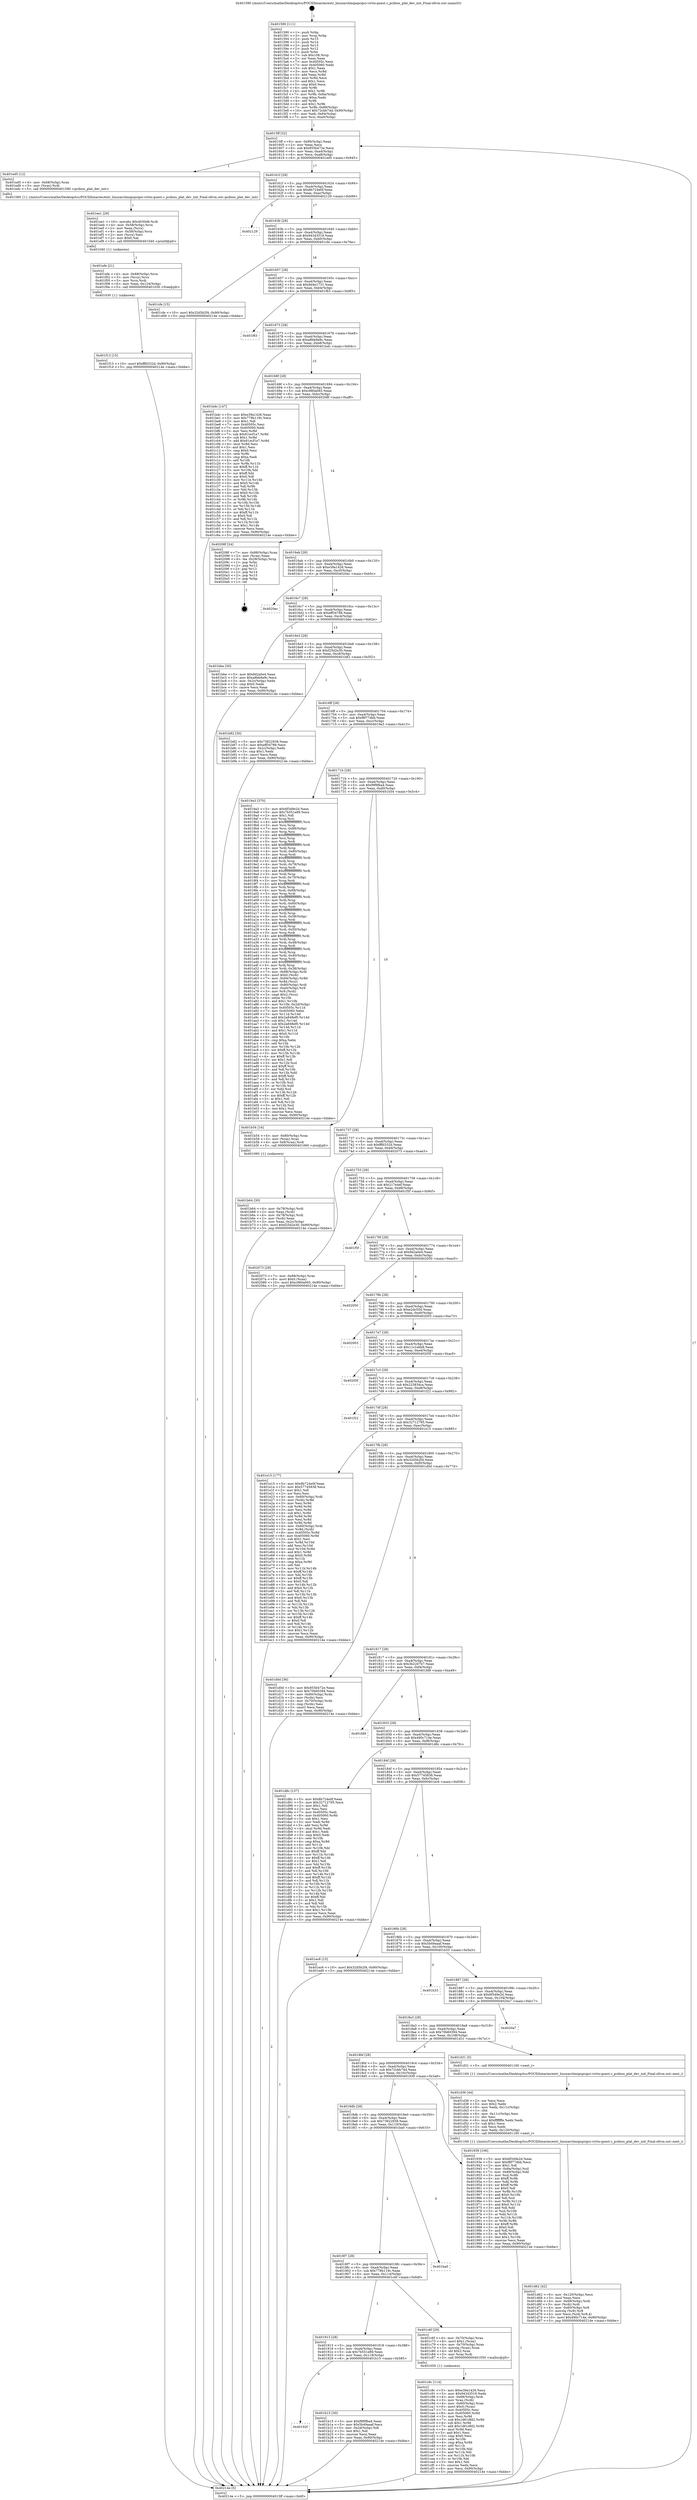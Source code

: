 digraph "0x401590" {
  label = "0x401590 (/mnt/c/Users/mathe/Desktop/tcc/POCII/binaries/extr_linuxarchmipspcipci-virtio-guest.c_pcibios_plat_dev_init_Final-ollvm.out::main(0))"
  labelloc = "t"
  node[shape=record]

  Entry [label="",width=0.3,height=0.3,shape=circle,fillcolor=black,style=filled]
  "0x4015ff" [label="{
     0x4015ff [32]\l
     | [instrs]\l
     &nbsp;&nbsp;0x4015ff \<+6\>: mov -0x90(%rbp),%eax\l
     &nbsp;&nbsp;0x401605 \<+2\>: mov %eax,%ecx\l
     &nbsp;&nbsp;0x401607 \<+6\>: sub $0x855b472e,%ecx\l
     &nbsp;&nbsp;0x40160d \<+6\>: mov %eax,-0xa4(%rbp)\l
     &nbsp;&nbsp;0x401613 \<+6\>: mov %ecx,-0xa8(%rbp)\l
     &nbsp;&nbsp;0x401619 \<+6\>: je 0000000000401ed5 \<main+0x945\>\l
  }"]
  "0x401ed5" [label="{
     0x401ed5 [12]\l
     | [instrs]\l
     &nbsp;&nbsp;0x401ed5 \<+4\>: mov -0x68(%rbp),%rax\l
     &nbsp;&nbsp;0x401ed9 \<+3\>: mov (%rax),%rdi\l
     &nbsp;&nbsp;0x401edc \<+5\>: call 0000000000401580 \<pcibios_plat_dev_init\>\l
     | [calls]\l
     &nbsp;&nbsp;0x401580 \{1\} (/mnt/c/Users/mathe/Desktop/tcc/POCII/binaries/extr_linuxarchmipspcipci-virtio-guest.c_pcibios_plat_dev_init_Final-ollvm.out::pcibios_plat_dev_init)\l
  }"]
  "0x40161f" [label="{
     0x40161f [28]\l
     | [instrs]\l
     &nbsp;&nbsp;0x40161f \<+5\>: jmp 0000000000401624 \<main+0x94\>\l
     &nbsp;&nbsp;0x401624 \<+6\>: mov -0xa4(%rbp),%eax\l
     &nbsp;&nbsp;0x40162a \<+5\>: sub $0x8b724e0f,%eax\l
     &nbsp;&nbsp;0x40162f \<+6\>: mov %eax,-0xac(%rbp)\l
     &nbsp;&nbsp;0x401635 \<+6\>: je 0000000000402129 \<main+0xb99\>\l
  }"]
  Exit [label="",width=0.3,height=0.3,shape=circle,fillcolor=black,style=filled,peripheries=2]
  "0x402129" [label="{
     0x402129\l
  }", style=dashed]
  "0x40163b" [label="{
     0x40163b [28]\l
     | [instrs]\l
     &nbsp;&nbsp;0x40163b \<+5\>: jmp 0000000000401640 \<main+0xb0\>\l
     &nbsp;&nbsp;0x401640 \<+6\>: mov -0xa4(%rbp),%eax\l
     &nbsp;&nbsp;0x401646 \<+5\>: sub $0x94343519,%eax\l
     &nbsp;&nbsp;0x40164b \<+6\>: mov %eax,-0xb0(%rbp)\l
     &nbsp;&nbsp;0x401651 \<+6\>: je 0000000000401cfe \<main+0x76e\>\l
  }"]
  "0x401f13" [label="{
     0x401f13 [15]\l
     | [instrs]\l
     &nbsp;&nbsp;0x401f13 \<+10\>: movl $0xfffd332d,-0x90(%rbp)\l
     &nbsp;&nbsp;0x401f1d \<+5\>: jmp 000000000040214e \<main+0xbbe\>\l
  }"]
  "0x401cfe" [label="{
     0x401cfe [15]\l
     | [instrs]\l
     &nbsp;&nbsp;0x401cfe \<+10\>: movl $0x32d5b2f4,-0x90(%rbp)\l
     &nbsp;&nbsp;0x401d08 \<+5\>: jmp 000000000040214e \<main+0xbbe\>\l
  }"]
  "0x401657" [label="{
     0x401657 [28]\l
     | [instrs]\l
     &nbsp;&nbsp;0x401657 \<+5\>: jmp 000000000040165c \<main+0xcc\>\l
     &nbsp;&nbsp;0x40165c \<+6\>: mov -0xa4(%rbp),%eax\l
     &nbsp;&nbsp;0x401662 \<+5\>: sub $0x9d4e1731,%eax\l
     &nbsp;&nbsp;0x401667 \<+6\>: mov %eax,-0xb4(%rbp)\l
     &nbsp;&nbsp;0x40166d \<+6\>: je 0000000000401f83 \<main+0x9f3\>\l
  }"]
  "0x401efe" [label="{
     0x401efe [21]\l
     | [instrs]\l
     &nbsp;&nbsp;0x401efe \<+4\>: mov -0x68(%rbp),%rcx\l
     &nbsp;&nbsp;0x401f02 \<+3\>: mov (%rcx),%rcx\l
     &nbsp;&nbsp;0x401f05 \<+3\>: mov %rcx,%rdi\l
     &nbsp;&nbsp;0x401f08 \<+6\>: mov %eax,-0x124(%rbp)\l
     &nbsp;&nbsp;0x401f0e \<+5\>: call 0000000000401030 \<free@plt\>\l
     | [calls]\l
     &nbsp;&nbsp;0x401030 \{1\} (unknown)\l
  }"]
  "0x401f83" [label="{
     0x401f83\l
  }", style=dashed]
  "0x401673" [label="{
     0x401673 [28]\l
     | [instrs]\l
     &nbsp;&nbsp;0x401673 \<+5\>: jmp 0000000000401678 \<main+0xe8\>\l
     &nbsp;&nbsp;0x401678 \<+6\>: mov -0xa4(%rbp),%eax\l
     &nbsp;&nbsp;0x40167e \<+5\>: sub $0xa8bb9a9c,%eax\l
     &nbsp;&nbsp;0x401683 \<+6\>: mov %eax,-0xb8(%rbp)\l
     &nbsp;&nbsp;0x401689 \<+6\>: je 0000000000401bdc \<main+0x64c\>\l
  }"]
  "0x401ee1" [label="{
     0x401ee1 [29]\l
     | [instrs]\l
     &nbsp;&nbsp;0x401ee1 \<+10\>: movabs $0x4030d6,%rdi\l
     &nbsp;&nbsp;0x401eeb \<+4\>: mov -0x58(%rbp),%rcx\l
     &nbsp;&nbsp;0x401eef \<+2\>: mov %eax,(%rcx)\l
     &nbsp;&nbsp;0x401ef1 \<+4\>: mov -0x58(%rbp),%rcx\l
     &nbsp;&nbsp;0x401ef5 \<+2\>: mov (%rcx),%esi\l
     &nbsp;&nbsp;0x401ef7 \<+2\>: mov $0x0,%al\l
     &nbsp;&nbsp;0x401ef9 \<+5\>: call 0000000000401040 \<printf@plt\>\l
     | [calls]\l
     &nbsp;&nbsp;0x401040 \{1\} (unknown)\l
  }"]
  "0x401bdc" [label="{
     0x401bdc [147]\l
     | [instrs]\l
     &nbsp;&nbsp;0x401bdc \<+5\>: mov $0xe39a1426,%eax\l
     &nbsp;&nbsp;0x401be1 \<+5\>: mov $0x778b119c,%ecx\l
     &nbsp;&nbsp;0x401be6 \<+2\>: mov $0x1,%dl\l
     &nbsp;&nbsp;0x401be8 \<+7\>: mov 0x40505c,%esi\l
     &nbsp;&nbsp;0x401bef \<+7\>: mov 0x405060,%edi\l
     &nbsp;&nbsp;0x401bf6 \<+3\>: mov %esi,%r8d\l
     &nbsp;&nbsp;0x401bf9 \<+7\>: sub $0x61ecf1e7,%r8d\l
     &nbsp;&nbsp;0x401c00 \<+4\>: sub $0x1,%r8d\l
     &nbsp;&nbsp;0x401c04 \<+7\>: add $0x61ecf1e7,%r8d\l
     &nbsp;&nbsp;0x401c0b \<+4\>: imul %r8d,%esi\l
     &nbsp;&nbsp;0x401c0f \<+3\>: and $0x1,%esi\l
     &nbsp;&nbsp;0x401c12 \<+3\>: cmp $0x0,%esi\l
     &nbsp;&nbsp;0x401c15 \<+4\>: sete %r9b\l
     &nbsp;&nbsp;0x401c19 \<+3\>: cmp $0xa,%edi\l
     &nbsp;&nbsp;0x401c1c \<+4\>: setl %r10b\l
     &nbsp;&nbsp;0x401c20 \<+3\>: mov %r9b,%r11b\l
     &nbsp;&nbsp;0x401c23 \<+4\>: xor $0xff,%r11b\l
     &nbsp;&nbsp;0x401c27 \<+3\>: mov %r10b,%bl\l
     &nbsp;&nbsp;0x401c2a \<+3\>: xor $0xff,%bl\l
     &nbsp;&nbsp;0x401c2d \<+3\>: xor $0x0,%dl\l
     &nbsp;&nbsp;0x401c30 \<+3\>: mov %r11b,%r14b\l
     &nbsp;&nbsp;0x401c33 \<+4\>: and $0x0,%r14b\l
     &nbsp;&nbsp;0x401c37 \<+3\>: and %dl,%r9b\l
     &nbsp;&nbsp;0x401c3a \<+3\>: mov %bl,%r15b\l
     &nbsp;&nbsp;0x401c3d \<+4\>: and $0x0,%r15b\l
     &nbsp;&nbsp;0x401c41 \<+3\>: and %dl,%r10b\l
     &nbsp;&nbsp;0x401c44 \<+3\>: or %r9b,%r14b\l
     &nbsp;&nbsp;0x401c47 \<+3\>: or %r10b,%r15b\l
     &nbsp;&nbsp;0x401c4a \<+3\>: xor %r15b,%r14b\l
     &nbsp;&nbsp;0x401c4d \<+3\>: or %bl,%r11b\l
     &nbsp;&nbsp;0x401c50 \<+4\>: xor $0xff,%r11b\l
     &nbsp;&nbsp;0x401c54 \<+3\>: or $0x0,%dl\l
     &nbsp;&nbsp;0x401c57 \<+3\>: and %dl,%r11b\l
     &nbsp;&nbsp;0x401c5a \<+3\>: or %r11b,%r14b\l
     &nbsp;&nbsp;0x401c5d \<+4\>: test $0x1,%r14b\l
     &nbsp;&nbsp;0x401c61 \<+3\>: cmovne %ecx,%eax\l
     &nbsp;&nbsp;0x401c64 \<+6\>: mov %eax,-0x90(%rbp)\l
     &nbsp;&nbsp;0x401c6a \<+5\>: jmp 000000000040214e \<main+0xbbe\>\l
  }"]
  "0x40168f" [label="{
     0x40168f [28]\l
     | [instrs]\l
     &nbsp;&nbsp;0x40168f \<+5\>: jmp 0000000000401694 \<main+0x104\>\l
     &nbsp;&nbsp;0x401694 \<+6\>: mov -0xa4(%rbp),%eax\l
     &nbsp;&nbsp;0x40169a \<+5\>: sub $0xc980a065,%eax\l
     &nbsp;&nbsp;0x40169f \<+6\>: mov %eax,-0xbc(%rbp)\l
     &nbsp;&nbsp;0x4016a5 \<+6\>: je 000000000040208f \<main+0xaff\>\l
  }"]
  "0x401d62" [label="{
     0x401d62 [42]\l
     | [instrs]\l
     &nbsp;&nbsp;0x401d62 \<+6\>: mov -0x120(%rbp),%ecx\l
     &nbsp;&nbsp;0x401d68 \<+3\>: imul %eax,%ecx\l
     &nbsp;&nbsp;0x401d6b \<+4\>: mov -0x68(%rbp),%rdi\l
     &nbsp;&nbsp;0x401d6f \<+3\>: mov (%rdi),%rdi\l
     &nbsp;&nbsp;0x401d72 \<+4\>: mov -0x60(%rbp),%r8\l
     &nbsp;&nbsp;0x401d76 \<+3\>: movslq (%r8),%r8\l
     &nbsp;&nbsp;0x401d79 \<+4\>: mov %ecx,(%rdi,%r8,4)\l
     &nbsp;&nbsp;0x401d7d \<+10\>: movl $0x490c714e,-0x90(%rbp)\l
     &nbsp;&nbsp;0x401d87 \<+5\>: jmp 000000000040214e \<main+0xbbe\>\l
  }"]
  "0x40208f" [label="{
     0x40208f [24]\l
     | [instrs]\l
     &nbsp;&nbsp;0x40208f \<+7\>: mov -0x88(%rbp),%rax\l
     &nbsp;&nbsp;0x402096 \<+2\>: mov (%rax),%eax\l
     &nbsp;&nbsp;0x402098 \<+4\>: lea -0x28(%rbp),%rsp\l
     &nbsp;&nbsp;0x40209c \<+1\>: pop %rbx\l
     &nbsp;&nbsp;0x40209d \<+2\>: pop %r12\l
     &nbsp;&nbsp;0x40209f \<+2\>: pop %r13\l
     &nbsp;&nbsp;0x4020a1 \<+2\>: pop %r14\l
     &nbsp;&nbsp;0x4020a3 \<+2\>: pop %r15\l
     &nbsp;&nbsp;0x4020a5 \<+1\>: pop %rbp\l
     &nbsp;&nbsp;0x4020a6 \<+1\>: ret\l
  }"]
  "0x4016ab" [label="{
     0x4016ab [28]\l
     | [instrs]\l
     &nbsp;&nbsp;0x4016ab \<+5\>: jmp 00000000004016b0 \<main+0x120\>\l
     &nbsp;&nbsp;0x4016b0 \<+6\>: mov -0xa4(%rbp),%eax\l
     &nbsp;&nbsp;0x4016b6 \<+5\>: sub $0xe39a1426,%eax\l
     &nbsp;&nbsp;0x4016bb \<+6\>: mov %eax,-0xc0(%rbp)\l
     &nbsp;&nbsp;0x4016c1 \<+6\>: je 00000000004020ec \<main+0xb5c\>\l
  }"]
  "0x401d36" [label="{
     0x401d36 [44]\l
     | [instrs]\l
     &nbsp;&nbsp;0x401d36 \<+2\>: xor %ecx,%ecx\l
     &nbsp;&nbsp;0x401d38 \<+5\>: mov $0x2,%edx\l
     &nbsp;&nbsp;0x401d3d \<+6\>: mov %edx,-0x11c(%rbp)\l
     &nbsp;&nbsp;0x401d43 \<+1\>: cltd\l
     &nbsp;&nbsp;0x401d44 \<+6\>: mov -0x11c(%rbp),%esi\l
     &nbsp;&nbsp;0x401d4a \<+2\>: idiv %esi\l
     &nbsp;&nbsp;0x401d4c \<+6\>: imul $0xfffffffe,%edx,%edx\l
     &nbsp;&nbsp;0x401d52 \<+3\>: sub $0x1,%ecx\l
     &nbsp;&nbsp;0x401d55 \<+2\>: sub %ecx,%edx\l
     &nbsp;&nbsp;0x401d57 \<+6\>: mov %edx,-0x120(%rbp)\l
     &nbsp;&nbsp;0x401d5d \<+5\>: call 0000000000401160 \<next_i\>\l
     | [calls]\l
     &nbsp;&nbsp;0x401160 \{1\} (/mnt/c/Users/mathe/Desktop/tcc/POCII/binaries/extr_linuxarchmipspcipci-virtio-guest.c_pcibios_plat_dev_init_Final-ollvm.out::next_i)\l
  }"]
  "0x4020ec" [label="{
     0x4020ec\l
  }", style=dashed]
  "0x4016c7" [label="{
     0x4016c7 [28]\l
     | [instrs]\l
     &nbsp;&nbsp;0x4016c7 \<+5\>: jmp 00000000004016cc \<main+0x13c\>\l
     &nbsp;&nbsp;0x4016cc \<+6\>: mov -0xa4(%rbp),%eax\l
     &nbsp;&nbsp;0x4016d2 \<+5\>: sub $0xeff34788,%eax\l
     &nbsp;&nbsp;0x4016d7 \<+6\>: mov %eax,-0xc4(%rbp)\l
     &nbsp;&nbsp;0x4016dd \<+6\>: je 0000000000401bbe \<main+0x62e\>\l
  }"]
  "0x401c8c" [label="{
     0x401c8c [114]\l
     | [instrs]\l
     &nbsp;&nbsp;0x401c8c \<+5\>: mov $0xe39a1426,%ecx\l
     &nbsp;&nbsp;0x401c91 \<+5\>: mov $0x94343519,%edx\l
     &nbsp;&nbsp;0x401c96 \<+4\>: mov -0x68(%rbp),%rdi\l
     &nbsp;&nbsp;0x401c9a \<+3\>: mov %rax,(%rdi)\l
     &nbsp;&nbsp;0x401c9d \<+4\>: mov -0x60(%rbp),%rax\l
     &nbsp;&nbsp;0x401ca1 \<+6\>: movl $0x0,(%rax)\l
     &nbsp;&nbsp;0x401ca7 \<+7\>: mov 0x40505c,%esi\l
     &nbsp;&nbsp;0x401cae \<+8\>: mov 0x405060,%r8d\l
     &nbsp;&nbsp;0x401cb6 \<+3\>: mov %esi,%r9d\l
     &nbsp;&nbsp;0x401cb9 \<+7\>: sub $0x1d61dfd2,%r9d\l
     &nbsp;&nbsp;0x401cc0 \<+4\>: sub $0x1,%r9d\l
     &nbsp;&nbsp;0x401cc4 \<+7\>: add $0x1d61dfd2,%r9d\l
     &nbsp;&nbsp;0x401ccb \<+4\>: imul %r9d,%esi\l
     &nbsp;&nbsp;0x401ccf \<+3\>: and $0x1,%esi\l
     &nbsp;&nbsp;0x401cd2 \<+3\>: cmp $0x0,%esi\l
     &nbsp;&nbsp;0x401cd5 \<+4\>: sete %r10b\l
     &nbsp;&nbsp;0x401cd9 \<+4\>: cmp $0xa,%r8d\l
     &nbsp;&nbsp;0x401cdd \<+4\>: setl %r11b\l
     &nbsp;&nbsp;0x401ce1 \<+3\>: mov %r10b,%bl\l
     &nbsp;&nbsp;0x401ce4 \<+3\>: and %r11b,%bl\l
     &nbsp;&nbsp;0x401ce7 \<+3\>: xor %r11b,%r10b\l
     &nbsp;&nbsp;0x401cea \<+3\>: or %r10b,%bl\l
     &nbsp;&nbsp;0x401ced \<+3\>: test $0x1,%bl\l
     &nbsp;&nbsp;0x401cf0 \<+3\>: cmovne %edx,%ecx\l
     &nbsp;&nbsp;0x401cf3 \<+6\>: mov %ecx,-0x90(%rbp)\l
     &nbsp;&nbsp;0x401cf9 \<+5\>: jmp 000000000040214e \<main+0xbbe\>\l
  }"]
  "0x401bbe" [label="{
     0x401bbe [30]\l
     | [instrs]\l
     &nbsp;&nbsp;0x401bbe \<+5\>: mov $0x9d2a0e4,%eax\l
     &nbsp;&nbsp;0x401bc3 \<+5\>: mov $0xa8bb9a9c,%ecx\l
     &nbsp;&nbsp;0x401bc8 \<+3\>: mov -0x2c(%rbp),%edx\l
     &nbsp;&nbsp;0x401bcb \<+3\>: cmp $0x0,%edx\l
     &nbsp;&nbsp;0x401bce \<+3\>: cmove %ecx,%eax\l
     &nbsp;&nbsp;0x401bd1 \<+6\>: mov %eax,-0x90(%rbp)\l
     &nbsp;&nbsp;0x401bd7 \<+5\>: jmp 000000000040214e \<main+0xbbe\>\l
  }"]
  "0x4016e3" [label="{
     0x4016e3 [28]\l
     | [instrs]\l
     &nbsp;&nbsp;0x4016e3 \<+5\>: jmp 00000000004016e8 \<main+0x158\>\l
     &nbsp;&nbsp;0x4016e8 \<+6\>: mov -0xa4(%rbp),%eax\l
     &nbsp;&nbsp;0x4016ee \<+5\>: sub $0xf25d2e30,%eax\l
     &nbsp;&nbsp;0x4016f3 \<+6\>: mov %eax,-0xc8(%rbp)\l
     &nbsp;&nbsp;0x4016f9 \<+6\>: je 0000000000401b82 \<main+0x5f2\>\l
  }"]
  "0x401b64" [label="{
     0x401b64 [30]\l
     | [instrs]\l
     &nbsp;&nbsp;0x401b64 \<+4\>: mov -0x78(%rbp),%rdi\l
     &nbsp;&nbsp;0x401b68 \<+2\>: mov %eax,(%rdi)\l
     &nbsp;&nbsp;0x401b6a \<+4\>: mov -0x78(%rbp),%rdi\l
     &nbsp;&nbsp;0x401b6e \<+2\>: mov (%rdi),%eax\l
     &nbsp;&nbsp;0x401b70 \<+3\>: mov %eax,-0x2c(%rbp)\l
     &nbsp;&nbsp;0x401b73 \<+10\>: movl $0xf25d2e30,-0x90(%rbp)\l
     &nbsp;&nbsp;0x401b7d \<+5\>: jmp 000000000040214e \<main+0xbbe\>\l
  }"]
  "0x401b82" [label="{
     0x401b82 [30]\l
     | [instrs]\l
     &nbsp;&nbsp;0x401b82 \<+5\>: mov $0x73822938,%eax\l
     &nbsp;&nbsp;0x401b87 \<+5\>: mov $0xeff34788,%ecx\l
     &nbsp;&nbsp;0x401b8c \<+3\>: mov -0x2c(%rbp),%edx\l
     &nbsp;&nbsp;0x401b8f \<+3\>: cmp $0x1,%edx\l
     &nbsp;&nbsp;0x401b92 \<+3\>: cmovl %ecx,%eax\l
     &nbsp;&nbsp;0x401b95 \<+6\>: mov %eax,-0x90(%rbp)\l
     &nbsp;&nbsp;0x401b9b \<+5\>: jmp 000000000040214e \<main+0xbbe\>\l
  }"]
  "0x4016ff" [label="{
     0x4016ff [28]\l
     | [instrs]\l
     &nbsp;&nbsp;0x4016ff \<+5\>: jmp 0000000000401704 \<main+0x174\>\l
     &nbsp;&nbsp;0x401704 \<+6\>: mov -0xa4(%rbp),%eax\l
     &nbsp;&nbsp;0x40170a \<+5\>: sub $0xf8f77dbb,%eax\l
     &nbsp;&nbsp;0x40170f \<+6\>: mov %eax,-0xcc(%rbp)\l
     &nbsp;&nbsp;0x401715 \<+6\>: je 00000000004019a3 \<main+0x413\>\l
  }"]
  "0x40192f" [label="{
     0x40192f\l
  }", style=dashed]
  "0x4019a3" [label="{
     0x4019a3 [370]\l
     | [instrs]\l
     &nbsp;&nbsp;0x4019a3 \<+5\>: mov $0x6f349e2d,%eax\l
     &nbsp;&nbsp;0x4019a8 \<+5\>: mov $0x7b551e89,%ecx\l
     &nbsp;&nbsp;0x4019ad \<+2\>: mov $0x1,%dl\l
     &nbsp;&nbsp;0x4019af \<+3\>: mov %rsp,%rsi\l
     &nbsp;&nbsp;0x4019b2 \<+4\>: add $0xfffffffffffffff0,%rsi\l
     &nbsp;&nbsp;0x4019b6 \<+3\>: mov %rsi,%rsp\l
     &nbsp;&nbsp;0x4019b9 \<+7\>: mov %rsi,-0x88(%rbp)\l
     &nbsp;&nbsp;0x4019c0 \<+3\>: mov %rsp,%rsi\l
     &nbsp;&nbsp;0x4019c3 \<+4\>: add $0xfffffffffffffff0,%rsi\l
     &nbsp;&nbsp;0x4019c7 \<+3\>: mov %rsi,%rsp\l
     &nbsp;&nbsp;0x4019ca \<+3\>: mov %rsp,%rdi\l
     &nbsp;&nbsp;0x4019cd \<+4\>: add $0xfffffffffffffff0,%rdi\l
     &nbsp;&nbsp;0x4019d1 \<+3\>: mov %rdi,%rsp\l
     &nbsp;&nbsp;0x4019d4 \<+4\>: mov %rdi,-0x80(%rbp)\l
     &nbsp;&nbsp;0x4019d8 \<+3\>: mov %rsp,%rdi\l
     &nbsp;&nbsp;0x4019db \<+4\>: add $0xfffffffffffffff0,%rdi\l
     &nbsp;&nbsp;0x4019df \<+3\>: mov %rdi,%rsp\l
     &nbsp;&nbsp;0x4019e2 \<+4\>: mov %rdi,-0x78(%rbp)\l
     &nbsp;&nbsp;0x4019e6 \<+3\>: mov %rsp,%rdi\l
     &nbsp;&nbsp;0x4019e9 \<+4\>: add $0xfffffffffffffff0,%rdi\l
     &nbsp;&nbsp;0x4019ed \<+3\>: mov %rdi,%rsp\l
     &nbsp;&nbsp;0x4019f0 \<+4\>: mov %rdi,-0x70(%rbp)\l
     &nbsp;&nbsp;0x4019f4 \<+3\>: mov %rsp,%rdi\l
     &nbsp;&nbsp;0x4019f7 \<+4\>: add $0xfffffffffffffff0,%rdi\l
     &nbsp;&nbsp;0x4019fb \<+3\>: mov %rdi,%rsp\l
     &nbsp;&nbsp;0x4019fe \<+4\>: mov %rdi,-0x68(%rbp)\l
     &nbsp;&nbsp;0x401a02 \<+3\>: mov %rsp,%rdi\l
     &nbsp;&nbsp;0x401a05 \<+4\>: add $0xfffffffffffffff0,%rdi\l
     &nbsp;&nbsp;0x401a09 \<+3\>: mov %rdi,%rsp\l
     &nbsp;&nbsp;0x401a0c \<+4\>: mov %rdi,-0x60(%rbp)\l
     &nbsp;&nbsp;0x401a10 \<+3\>: mov %rsp,%rdi\l
     &nbsp;&nbsp;0x401a13 \<+4\>: add $0xfffffffffffffff0,%rdi\l
     &nbsp;&nbsp;0x401a17 \<+3\>: mov %rdi,%rsp\l
     &nbsp;&nbsp;0x401a1a \<+4\>: mov %rdi,-0x58(%rbp)\l
     &nbsp;&nbsp;0x401a1e \<+3\>: mov %rsp,%rdi\l
     &nbsp;&nbsp;0x401a21 \<+4\>: add $0xfffffffffffffff0,%rdi\l
     &nbsp;&nbsp;0x401a25 \<+3\>: mov %rdi,%rsp\l
     &nbsp;&nbsp;0x401a28 \<+4\>: mov %rdi,-0x50(%rbp)\l
     &nbsp;&nbsp;0x401a2c \<+3\>: mov %rsp,%rdi\l
     &nbsp;&nbsp;0x401a2f \<+4\>: add $0xfffffffffffffff0,%rdi\l
     &nbsp;&nbsp;0x401a33 \<+3\>: mov %rdi,%rsp\l
     &nbsp;&nbsp;0x401a36 \<+4\>: mov %rdi,-0x48(%rbp)\l
     &nbsp;&nbsp;0x401a3a \<+3\>: mov %rsp,%rdi\l
     &nbsp;&nbsp;0x401a3d \<+4\>: add $0xfffffffffffffff0,%rdi\l
     &nbsp;&nbsp;0x401a41 \<+3\>: mov %rdi,%rsp\l
     &nbsp;&nbsp;0x401a44 \<+4\>: mov %rdi,-0x40(%rbp)\l
     &nbsp;&nbsp;0x401a48 \<+3\>: mov %rsp,%rdi\l
     &nbsp;&nbsp;0x401a4b \<+4\>: add $0xfffffffffffffff0,%rdi\l
     &nbsp;&nbsp;0x401a4f \<+3\>: mov %rdi,%rsp\l
     &nbsp;&nbsp;0x401a52 \<+4\>: mov %rdi,-0x38(%rbp)\l
     &nbsp;&nbsp;0x401a56 \<+7\>: mov -0x88(%rbp),%rdi\l
     &nbsp;&nbsp;0x401a5d \<+6\>: movl $0x0,(%rdi)\l
     &nbsp;&nbsp;0x401a63 \<+7\>: mov -0x94(%rbp),%r8d\l
     &nbsp;&nbsp;0x401a6a \<+3\>: mov %r8d,(%rsi)\l
     &nbsp;&nbsp;0x401a6d \<+4\>: mov -0x80(%rbp),%rdi\l
     &nbsp;&nbsp;0x401a71 \<+7\>: mov -0xa0(%rbp),%r9\l
     &nbsp;&nbsp;0x401a78 \<+3\>: mov %r9,(%rdi)\l
     &nbsp;&nbsp;0x401a7b \<+3\>: cmpl $0x2,(%rsi)\l
     &nbsp;&nbsp;0x401a7e \<+4\>: setne %r10b\l
     &nbsp;&nbsp;0x401a82 \<+4\>: and $0x1,%r10b\l
     &nbsp;&nbsp;0x401a86 \<+4\>: mov %r10b,-0x2d(%rbp)\l
     &nbsp;&nbsp;0x401a8a \<+8\>: mov 0x40505c,%r11d\l
     &nbsp;&nbsp;0x401a92 \<+7\>: mov 0x405060,%ebx\l
     &nbsp;&nbsp;0x401a99 \<+3\>: mov %r11d,%r14d\l
     &nbsp;&nbsp;0x401a9c \<+7\>: add $0x2a848ef0,%r14d\l
     &nbsp;&nbsp;0x401aa3 \<+4\>: sub $0x1,%r14d\l
     &nbsp;&nbsp;0x401aa7 \<+7\>: sub $0x2a848ef0,%r14d\l
     &nbsp;&nbsp;0x401aae \<+4\>: imul %r14d,%r11d\l
     &nbsp;&nbsp;0x401ab2 \<+4\>: and $0x1,%r11d\l
     &nbsp;&nbsp;0x401ab6 \<+4\>: cmp $0x0,%r11d\l
     &nbsp;&nbsp;0x401aba \<+4\>: sete %r10b\l
     &nbsp;&nbsp;0x401abe \<+3\>: cmp $0xa,%ebx\l
     &nbsp;&nbsp;0x401ac1 \<+4\>: setl %r15b\l
     &nbsp;&nbsp;0x401ac5 \<+3\>: mov %r10b,%r12b\l
     &nbsp;&nbsp;0x401ac8 \<+4\>: xor $0xff,%r12b\l
     &nbsp;&nbsp;0x401acc \<+3\>: mov %r15b,%r13b\l
     &nbsp;&nbsp;0x401acf \<+4\>: xor $0xff,%r13b\l
     &nbsp;&nbsp;0x401ad3 \<+3\>: xor $0x1,%dl\l
     &nbsp;&nbsp;0x401ad6 \<+3\>: mov %r12b,%sil\l
     &nbsp;&nbsp;0x401ad9 \<+4\>: and $0xff,%sil\l
     &nbsp;&nbsp;0x401add \<+3\>: and %dl,%r10b\l
     &nbsp;&nbsp;0x401ae0 \<+3\>: mov %r13b,%dil\l
     &nbsp;&nbsp;0x401ae3 \<+4\>: and $0xff,%dil\l
     &nbsp;&nbsp;0x401ae7 \<+3\>: and %dl,%r15b\l
     &nbsp;&nbsp;0x401aea \<+3\>: or %r10b,%sil\l
     &nbsp;&nbsp;0x401aed \<+3\>: or %r15b,%dil\l
     &nbsp;&nbsp;0x401af0 \<+3\>: xor %dil,%sil\l
     &nbsp;&nbsp;0x401af3 \<+3\>: or %r13b,%r12b\l
     &nbsp;&nbsp;0x401af6 \<+4\>: xor $0xff,%r12b\l
     &nbsp;&nbsp;0x401afa \<+3\>: or $0x1,%dl\l
     &nbsp;&nbsp;0x401afd \<+3\>: and %dl,%r12b\l
     &nbsp;&nbsp;0x401b00 \<+3\>: or %r12b,%sil\l
     &nbsp;&nbsp;0x401b03 \<+4\>: test $0x1,%sil\l
     &nbsp;&nbsp;0x401b07 \<+3\>: cmovne %ecx,%eax\l
     &nbsp;&nbsp;0x401b0a \<+6\>: mov %eax,-0x90(%rbp)\l
     &nbsp;&nbsp;0x401b10 \<+5\>: jmp 000000000040214e \<main+0xbbe\>\l
  }"]
  "0x40171b" [label="{
     0x40171b [28]\l
     | [instrs]\l
     &nbsp;&nbsp;0x40171b \<+5\>: jmp 0000000000401720 \<main+0x190\>\l
     &nbsp;&nbsp;0x401720 \<+6\>: mov -0xa4(%rbp),%eax\l
     &nbsp;&nbsp;0x401726 \<+5\>: sub $0xf9f9fba4,%eax\l
     &nbsp;&nbsp;0x40172b \<+6\>: mov %eax,-0xd0(%rbp)\l
     &nbsp;&nbsp;0x401731 \<+6\>: je 0000000000401b54 \<main+0x5c4\>\l
  }"]
  "0x401b15" [label="{
     0x401b15 [30]\l
     | [instrs]\l
     &nbsp;&nbsp;0x401b15 \<+5\>: mov $0xf9f9fba4,%eax\l
     &nbsp;&nbsp;0x401b1a \<+5\>: mov $0x5b49aaaf,%ecx\l
     &nbsp;&nbsp;0x401b1f \<+3\>: mov -0x2d(%rbp),%dl\l
     &nbsp;&nbsp;0x401b22 \<+3\>: test $0x1,%dl\l
     &nbsp;&nbsp;0x401b25 \<+3\>: cmovne %ecx,%eax\l
     &nbsp;&nbsp;0x401b28 \<+6\>: mov %eax,-0x90(%rbp)\l
     &nbsp;&nbsp;0x401b2e \<+5\>: jmp 000000000040214e \<main+0xbbe\>\l
  }"]
  "0x401b54" [label="{
     0x401b54 [16]\l
     | [instrs]\l
     &nbsp;&nbsp;0x401b54 \<+4\>: mov -0x80(%rbp),%rax\l
     &nbsp;&nbsp;0x401b58 \<+3\>: mov (%rax),%rax\l
     &nbsp;&nbsp;0x401b5b \<+4\>: mov 0x8(%rax),%rdi\l
     &nbsp;&nbsp;0x401b5f \<+5\>: call 0000000000401060 \<atoi@plt\>\l
     | [calls]\l
     &nbsp;&nbsp;0x401060 \{1\} (unknown)\l
  }"]
  "0x401737" [label="{
     0x401737 [28]\l
     | [instrs]\l
     &nbsp;&nbsp;0x401737 \<+5\>: jmp 000000000040173c \<main+0x1ac\>\l
     &nbsp;&nbsp;0x40173c \<+6\>: mov -0xa4(%rbp),%eax\l
     &nbsp;&nbsp;0x401742 \<+5\>: sub $0xfffd332d,%eax\l
     &nbsp;&nbsp;0x401747 \<+6\>: mov %eax,-0xd4(%rbp)\l
     &nbsp;&nbsp;0x40174d \<+6\>: je 0000000000402073 \<main+0xae3\>\l
  }"]
  "0x401913" [label="{
     0x401913 [28]\l
     | [instrs]\l
     &nbsp;&nbsp;0x401913 \<+5\>: jmp 0000000000401918 \<main+0x388\>\l
     &nbsp;&nbsp;0x401918 \<+6\>: mov -0xa4(%rbp),%eax\l
     &nbsp;&nbsp;0x40191e \<+5\>: sub $0x7b551e89,%eax\l
     &nbsp;&nbsp;0x401923 \<+6\>: mov %eax,-0x118(%rbp)\l
     &nbsp;&nbsp;0x401929 \<+6\>: je 0000000000401b15 \<main+0x585\>\l
  }"]
  "0x402073" [label="{
     0x402073 [28]\l
     | [instrs]\l
     &nbsp;&nbsp;0x402073 \<+7\>: mov -0x88(%rbp),%rax\l
     &nbsp;&nbsp;0x40207a \<+6\>: movl $0x0,(%rax)\l
     &nbsp;&nbsp;0x402080 \<+10\>: movl $0xc980a065,-0x90(%rbp)\l
     &nbsp;&nbsp;0x40208a \<+5\>: jmp 000000000040214e \<main+0xbbe\>\l
  }"]
  "0x401753" [label="{
     0x401753 [28]\l
     | [instrs]\l
     &nbsp;&nbsp;0x401753 \<+5\>: jmp 0000000000401758 \<main+0x1c8\>\l
     &nbsp;&nbsp;0x401758 \<+6\>: mov -0xa4(%rbp),%eax\l
     &nbsp;&nbsp;0x40175e \<+5\>: sub $0x217e4ef,%eax\l
     &nbsp;&nbsp;0x401763 \<+6\>: mov %eax,-0xd8(%rbp)\l
     &nbsp;&nbsp;0x401769 \<+6\>: je 0000000000401f5f \<main+0x9cf\>\l
  }"]
  "0x401c6f" [label="{
     0x401c6f [29]\l
     | [instrs]\l
     &nbsp;&nbsp;0x401c6f \<+4\>: mov -0x70(%rbp),%rax\l
     &nbsp;&nbsp;0x401c73 \<+6\>: movl $0x1,(%rax)\l
     &nbsp;&nbsp;0x401c79 \<+4\>: mov -0x70(%rbp),%rax\l
     &nbsp;&nbsp;0x401c7d \<+3\>: movslq (%rax),%rax\l
     &nbsp;&nbsp;0x401c80 \<+4\>: shl $0x2,%rax\l
     &nbsp;&nbsp;0x401c84 \<+3\>: mov %rax,%rdi\l
     &nbsp;&nbsp;0x401c87 \<+5\>: call 0000000000401050 \<malloc@plt\>\l
     | [calls]\l
     &nbsp;&nbsp;0x401050 \{1\} (unknown)\l
  }"]
  "0x401f5f" [label="{
     0x401f5f\l
  }", style=dashed]
  "0x40176f" [label="{
     0x40176f [28]\l
     | [instrs]\l
     &nbsp;&nbsp;0x40176f \<+5\>: jmp 0000000000401774 \<main+0x1e4\>\l
     &nbsp;&nbsp;0x401774 \<+6\>: mov -0xa4(%rbp),%eax\l
     &nbsp;&nbsp;0x40177a \<+5\>: sub $0x9d2a0e4,%eax\l
     &nbsp;&nbsp;0x40177f \<+6\>: mov %eax,-0xdc(%rbp)\l
     &nbsp;&nbsp;0x401785 \<+6\>: je 0000000000402050 \<main+0xac0\>\l
  }"]
  "0x4018f7" [label="{
     0x4018f7 [28]\l
     | [instrs]\l
     &nbsp;&nbsp;0x4018f7 \<+5\>: jmp 00000000004018fc \<main+0x36c\>\l
     &nbsp;&nbsp;0x4018fc \<+6\>: mov -0xa4(%rbp),%eax\l
     &nbsp;&nbsp;0x401902 \<+5\>: sub $0x778b119c,%eax\l
     &nbsp;&nbsp;0x401907 \<+6\>: mov %eax,-0x114(%rbp)\l
     &nbsp;&nbsp;0x40190d \<+6\>: je 0000000000401c6f \<main+0x6df\>\l
  }"]
  "0x402050" [label="{
     0x402050\l
  }", style=dashed]
  "0x40178b" [label="{
     0x40178b [28]\l
     | [instrs]\l
     &nbsp;&nbsp;0x40178b \<+5\>: jmp 0000000000401790 \<main+0x200\>\l
     &nbsp;&nbsp;0x401790 \<+6\>: mov -0xa4(%rbp),%eax\l
     &nbsp;&nbsp;0x401796 \<+5\>: sub $0xe2dc55d,%eax\l
     &nbsp;&nbsp;0x40179b \<+6\>: mov %eax,-0xe0(%rbp)\l
     &nbsp;&nbsp;0x4017a1 \<+6\>: je 0000000000402003 \<main+0xa73\>\l
  }"]
  "0x401ba0" [label="{
     0x401ba0\l
  }", style=dashed]
  "0x402003" [label="{
     0x402003\l
  }", style=dashed]
  "0x4017a7" [label="{
     0x4017a7 [28]\l
     | [instrs]\l
     &nbsp;&nbsp;0x4017a7 \<+5\>: jmp 00000000004017ac \<main+0x21c\>\l
     &nbsp;&nbsp;0x4017ac \<+6\>: mov -0xa4(%rbp),%eax\l
     &nbsp;&nbsp;0x4017b2 \<+5\>: sub $0x11c1ebb8,%eax\l
     &nbsp;&nbsp;0x4017b7 \<+6\>: mov %eax,-0xe4(%rbp)\l
     &nbsp;&nbsp;0x4017bd \<+6\>: je 000000000040205f \<main+0xacf\>\l
  }"]
  "0x401590" [label="{
     0x401590 [111]\l
     | [instrs]\l
     &nbsp;&nbsp;0x401590 \<+1\>: push %rbp\l
     &nbsp;&nbsp;0x401591 \<+3\>: mov %rsp,%rbp\l
     &nbsp;&nbsp;0x401594 \<+2\>: push %r15\l
     &nbsp;&nbsp;0x401596 \<+2\>: push %r14\l
     &nbsp;&nbsp;0x401598 \<+2\>: push %r13\l
     &nbsp;&nbsp;0x40159a \<+2\>: push %r12\l
     &nbsp;&nbsp;0x40159c \<+1\>: push %rbx\l
     &nbsp;&nbsp;0x40159d \<+7\>: sub $0x108,%rsp\l
     &nbsp;&nbsp;0x4015a4 \<+2\>: xor %eax,%eax\l
     &nbsp;&nbsp;0x4015a6 \<+7\>: mov 0x40505c,%ecx\l
     &nbsp;&nbsp;0x4015ad \<+7\>: mov 0x405060,%edx\l
     &nbsp;&nbsp;0x4015b4 \<+3\>: sub $0x1,%eax\l
     &nbsp;&nbsp;0x4015b7 \<+3\>: mov %ecx,%r8d\l
     &nbsp;&nbsp;0x4015ba \<+3\>: add %eax,%r8d\l
     &nbsp;&nbsp;0x4015bd \<+4\>: imul %r8d,%ecx\l
     &nbsp;&nbsp;0x4015c1 \<+3\>: and $0x1,%ecx\l
     &nbsp;&nbsp;0x4015c4 \<+3\>: cmp $0x0,%ecx\l
     &nbsp;&nbsp;0x4015c7 \<+4\>: sete %r9b\l
     &nbsp;&nbsp;0x4015cb \<+4\>: and $0x1,%r9b\l
     &nbsp;&nbsp;0x4015cf \<+7\>: mov %r9b,-0x8a(%rbp)\l
     &nbsp;&nbsp;0x4015d6 \<+3\>: cmp $0xa,%edx\l
     &nbsp;&nbsp;0x4015d9 \<+4\>: setl %r9b\l
     &nbsp;&nbsp;0x4015dd \<+4\>: and $0x1,%r9b\l
     &nbsp;&nbsp;0x4015e1 \<+7\>: mov %r9b,-0x89(%rbp)\l
     &nbsp;&nbsp;0x4015e8 \<+10\>: movl $0x72cbb74d,-0x90(%rbp)\l
     &nbsp;&nbsp;0x4015f2 \<+6\>: mov %edi,-0x94(%rbp)\l
     &nbsp;&nbsp;0x4015f8 \<+7\>: mov %rsi,-0xa0(%rbp)\l
  }"]
  "0x40205f" [label="{
     0x40205f\l
  }", style=dashed]
  "0x4017c3" [label="{
     0x4017c3 [28]\l
     | [instrs]\l
     &nbsp;&nbsp;0x4017c3 \<+5\>: jmp 00000000004017c8 \<main+0x238\>\l
     &nbsp;&nbsp;0x4017c8 \<+6\>: mov -0xa4(%rbp),%eax\l
     &nbsp;&nbsp;0x4017ce \<+5\>: sub $0x223834ca,%eax\l
     &nbsp;&nbsp;0x4017d3 \<+6\>: mov %eax,-0xe8(%rbp)\l
     &nbsp;&nbsp;0x4017d9 \<+6\>: je 0000000000401f22 \<main+0x992\>\l
  }"]
  "0x40214e" [label="{
     0x40214e [5]\l
     | [instrs]\l
     &nbsp;&nbsp;0x40214e \<+5\>: jmp 00000000004015ff \<main+0x6f\>\l
  }"]
  "0x401f22" [label="{
     0x401f22\l
  }", style=dashed]
  "0x4017df" [label="{
     0x4017df [28]\l
     | [instrs]\l
     &nbsp;&nbsp;0x4017df \<+5\>: jmp 00000000004017e4 \<main+0x254\>\l
     &nbsp;&nbsp;0x4017e4 \<+6\>: mov -0xa4(%rbp),%eax\l
     &nbsp;&nbsp;0x4017ea \<+5\>: sub $0x32712795,%eax\l
     &nbsp;&nbsp;0x4017ef \<+6\>: mov %eax,-0xec(%rbp)\l
     &nbsp;&nbsp;0x4017f5 \<+6\>: je 0000000000401e15 \<main+0x885\>\l
  }"]
  "0x4018db" [label="{
     0x4018db [28]\l
     | [instrs]\l
     &nbsp;&nbsp;0x4018db \<+5\>: jmp 00000000004018e0 \<main+0x350\>\l
     &nbsp;&nbsp;0x4018e0 \<+6\>: mov -0xa4(%rbp),%eax\l
     &nbsp;&nbsp;0x4018e6 \<+5\>: sub $0x73822938,%eax\l
     &nbsp;&nbsp;0x4018eb \<+6\>: mov %eax,-0x110(%rbp)\l
     &nbsp;&nbsp;0x4018f1 \<+6\>: je 0000000000401ba0 \<main+0x610\>\l
  }"]
  "0x401e15" [label="{
     0x401e15 [177]\l
     | [instrs]\l
     &nbsp;&nbsp;0x401e15 \<+5\>: mov $0x8b724e0f,%eax\l
     &nbsp;&nbsp;0x401e1a \<+5\>: mov $0x57745838,%ecx\l
     &nbsp;&nbsp;0x401e1f \<+2\>: mov $0x1,%dl\l
     &nbsp;&nbsp;0x401e21 \<+2\>: xor %esi,%esi\l
     &nbsp;&nbsp;0x401e23 \<+4\>: mov -0x60(%rbp),%rdi\l
     &nbsp;&nbsp;0x401e27 \<+3\>: mov (%rdi),%r8d\l
     &nbsp;&nbsp;0x401e2a \<+3\>: mov %esi,%r9d\l
     &nbsp;&nbsp;0x401e2d \<+3\>: sub %r8d,%r9d\l
     &nbsp;&nbsp;0x401e30 \<+3\>: mov %esi,%r8d\l
     &nbsp;&nbsp;0x401e33 \<+4\>: sub $0x1,%r8d\l
     &nbsp;&nbsp;0x401e37 \<+3\>: add %r8d,%r9d\l
     &nbsp;&nbsp;0x401e3a \<+3\>: mov %esi,%r8d\l
     &nbsp;&nbsp;0x401e3d \<+3\>: sub %r9d,%r8d\l
     &nbsp;&nbsp;0x401e40 \<+4\>: mov -0x60(%rbp),%rdi\l
     &nbsp;&nbsp;0x401e44 \<+3\>: mov %r8d,(%rdi)\l
     &nbsp;&nbsp;0x401e47 \<+8\>: mov 0x40505c,%r8d\l
     &nbsp;&nbsp;0x401e4f \<+8\>: mov 0x405060,%r9d\l
     &nbsp;&nbsp;0x401e57 \<+3\>: sub $0x1,%esi\l
     &nbsp;&nbsp;0x401e5a \<+3\>: mov %r8d,%r10d\l
     &nbsp;&nbsp;0x401e5d \<+3\>: add %esi,%r10d\l
     &nbsp;&nbsp;0x401e60 \<+4\>: imul %r10d,%r8d\l
     &nbsp;&nbsp;0x401e64 \<+4\>: and $0x1,%r8d\l
     &nbsp;&nbsp;0x401e68 \<+4\>: cmp $0x0,%r8d\l
     &nbsp;&nbsp;0x401e6c \<+4\>: sete %r11b\l
     &nbsp;&nbsp;0x401e70 \<+4\>: cmp $0xa,%r9d\l
     &nbsp;&nbsp;0x401e74 \<+3\>: setl %bl\l
     &nbsp;&nbsp;0x401e77 \<+3\>: mov %r11b,%r14b\l
     &nbsp;&nbsp;0x401e7a \<+4\>: xor $0xff,%r14b\l
     &nbsp;&nbsp;0x401e7e \<+3\>: mov %bl,%r15b\l
     &nbsp;&nbsp;0x401e81 \<+4\>: xor $0xff,%r15b\l
     &nbsp;&nbsp;0x401e85 \<+3\>: xor $0x0,%dl\l
     &nbsp;&nbsp;0x401e88 \<+3\>: mov %r14b,%r12b\l
     &nbsp;&nbsp;0x401e8b \<+4\>: and $0x0,%r12b\l
     &nbsp;&nbsp;0x401e8f \<+3\>: and %dl,%r11b\l
     &nbsp;&nbsp;0x401e92 \<+3\>: mov %r15b,%r13b\l
     &nbsp;&nbsp;0x401e95 \<+4\>: and $0x0,%r13b\l
     &nbsp;&nbsp;0x401e99 \<+2\>: and %dl,%bl\l
     &nbsp;&nbsp;0x401e9b \<+3\>: or %r11b,%r12b\l
     &nbsp;&nbsp;0x401e9e \<+3\>: or %bl,%r13b\l
     &nbsp;&nbsp;0x401ea1 \<+3\>: xor %r13b,%r12b\l
     &nbsp;&nbsp;0x401ea4 \<+3\>: or %r15b,%r14b\l
     &nbsp;&nbsp;0x401ea7 \<+4\>: xor $0xff,%r14b\l
     &nbsp;&nbsp;0x401eab \<+3\>: or $0x0,%dl\l
     &nbsp;&nbsp;0x401eae \<+3\>: and %dl,%r14b\l
     &nbsp;&nbsp;0x401eb1 \<+3\>: or %r14b,%r12b\l
     &nbsp;&nbsp;0x401eb4 \<+4\>: test $0x1,%r12b\l
     &nbsp;&nbsp;0x401eb8 \<+3\>: cmovne %ecx,%eax\l
     &nbsp;&nbsp;0x401ebb \<+6\>: mov %eax,-0x90(%rbp)\l
     &nbsp;&nbsp;0x401ec1 \<+5\>: jmp 000000000040214e \<main+0xbbe\>\l
  }"]
  "0x4017fb" [label="{
     0x4017fb [28]\l
     | [instrs]\l
     &nbsp;&nbsp;0x4017fb \<+5\>: jmp 0000000000401800 \<main+0x270\>\l
     &nbsp;&nbsp;0x401800 \<+6\>: mov -0xa4(%rbp),%eax\l
     &nbsp;&nbsp;0x401806 \<+5\>: sub $0x32d5b2f4,%eax\l
     &nbsp;&nbsp;0x40180b \<+6\>: mov %eax,-0xf0(%rbp)\l
     &nbsp;&nbsp;0x401811 \<+6\>: je 0000000000401d0d \<main+0x77d\>\l
  }"]
  "0x401939" [label="{
     0x401939 [106]\l
     | [instrs]\l
     &nbsp;&nbsp;0x401939 \<+5\>: mov $0x6f349e2d,%eax\l
     &nbsp;&nbsp;0x40193e \<+5\>: mov $0xf8f77dbb,%ecx\l
     &nbsp;&nbsp;0x401943 \<+2\>: mov $0x1,%dl\l
     &nbsp;&nbsp;0x401945 \<+7\>: mov -0x8a(%rbp),%sil\l
     &nbsp;&nbsp;0x40194c \<+7\>: mov -0x89(%rbp),%dil\l
     &nbsp;&nbsp;0x401953 \<+3\>: mov %sil,%r8b\l
     &nbsp;&nbsp;0x401956 \<+4\>: xor $0xff,%r8b\l
     &nbsp;&nbsp;0x40195a \<+3\>: mov %dil,%r9b\l
     &nbsp;&nbsp;0x40195d \<+4\>: xor $0xff,%r9b\l
     &nbsp;&nbsp;0x401961 \<+3\>: xor $0x0,%dl\l
     &nbsp;&nbsp;0x401964 \<+3\>: mov %r8b,%r10b\l
     &nbsp;&nbsp;0x401967 \<+4\>: and $0x0,%r10b\l
     &nbsp;&nbsp;0x40196b \<+3\>: and %dl,%sil\l
     &nbsp;&nbsp;0x40196e \<+3\>: mov %r9b,%r11b\l
     &nbsp;&nbsp;0x401971 \<+4\>: and $0x0,%r11b\l
     &nbsp;&nbsp;0x401975 \<+3\>: and %dl,%dil\l
     &nbsp;&nbsp;0x401978 \<+3\>: or %sil,%r10b\l
     &nbsp;&nbsp;0x40197b \<+3\>: or %dil,%r11b\l
     &nbsp;&nbsp;0x40197e \<+3\>: xor %r11b,%r10b\l
     &nbsp;&nbsp;0x401981 \<+3\>: or %r9b,%r8b\l
     &nbsp;&nbsp;0x401984 \<+4\>: xor $0xff,%r8b\l
     &nbsp;&nbsp;0x401988 \<+3\>: or $0x0,%dl\l
     &nbsp;&nbsp;0x40198b \<+3\>: and %dl,%r8b\l
     &nbsp;&nbsp;0x40198e \<+3\>: or %r8b,%r10b\l
     &nbsp;&nbsp;0x401991 \<+4\>: test $0x1,%r10b\l
     &nbsp;&nbsp;0x401995 \<+3\>: cmovne %ecx,%eax\l
     &nbsp;&nbsp;0x401998 \<+6\>: mov %eax,-0x90(%rbp)\l
     &nbsp;&nbsp;0x40199e \<+5\>: jmp 000000000040214e \<main+0xbbe\>\l
  }"]
  "0x401d0d" [label="{
     0x401d0d [36]\l
     | [instrs]\l
     &nbsp;&nbsp;0x401d0d \<+5\>: mov $0x855b472e,%eax\l
     &nbsp;&nbsp;0x401d12 \<+5\>: mov $0x70b60394,%ecx\l
     &nbsp;&nbsp;0x401d17 \<+4\>: mov -0x60(%rbp),%rdx\l
     &nbsp;&nbsp;0x401d1b \<+2\>: mov (%rdx),%esi\l
     &nbsp;&nbsp;0x401d1d \<+4\>: mov -0x70(%rbp),%rdx\l
     &nbsp;&nbsp;0x401d21 \<+2\>: cmp (%rdx),%esi\l
     &nbsp;&nbsp;0x401d23 \<+3\>: cmovl %ecx,%eax\l
     &nbsp;&nbsp;0x401d26 \<+6\>: mov %eax,-0x90(%rbp)\l
     &nbsp;&nbsp;0x401d2c \<+5\>: jmp 000000000040214e \<main+0xbbe\>\l
  }"]
  "0x401817" [label="{
     0x401817 [28]\l
     | [instrs]\l
     &nbsp;&nbsp;0x401817 \<+5\>: jmp 000000000040181c \<main+0x28c\>\l
     &nbsp;&nbsp;0x40181c \<+6\>: mov -0xa4(%rbp),%eax\l
     &nbsp;&nbsp;0x401822 \<+5\>: sub $0x3b2207b7,%eax\l
     &nbsp;&nbsp;0x401827 \<+6\>: mov %eax,-0xf4(%rbp)\l
     &nbsp;&nbsp;0x40182d \<+6\>: je 0000000000401fd9 \<main+0xa49\>\l
  }"]
  "0x4018bf" [label="{
     0x4018bf [28]\l
     | [instrs]\l
     &nbsp;&nbsp;0x4018bf \<+5\>: jmp 00000000004018c4 \<main+0x334\>\l
     &nbsp;&nbsp;0x4018c4 \<+6\>: mov -0xa4(%rbp),%eax\l
     &nbsp;&nbsp;0x4018ca \<+5\>: sub $0x72cbb74d,%eax\l
     &nbsp;&nbsp;0x4018cf \<+6\>: mov %eax,-0x10c(%rbp)\l
     &nbsp;&nbsp;0x4018d5 \<+6\>: je 0000000000401939 \<main+0x3a9\>\l
  }"]
  "0x401fd9" [label="{
     0x401fd9\l
  }", style=dashed]
  "0x401833" [label="{
     0x401833 [28]\l
     | [instrs]\l
     &nbsp;&nbsp;0x401833 \<+5\>: jmp 0000000000401838 \<main+0x2a8\>\l
     &nbsp;&nbsp;0x401838 \<+6\>: mov -0xa4(%rbp),%eax\l
     &nbsp;&nbsp;0x40183e \<+5\>: sub $0x490c714e,%eax\l
     &nbsp;&nbsp;0x401843 \<+6\>: mov %eax,-0xf8(%rbp)\l
     &nbsp;&nbsp;0x401849 \<+6\>: je 0000000000401d8c \<main+0x7fc\>\l
  }"]
  "0x401d31" [label="{
     0x401d31 [5]\l
     | [instrs]\l
     &nbsp;&nbsp;0x401d31 \<+5\>: call 0000000000401160 \<next_i\>\l
     | [calls]\l
     &nbsp;&nbsp;0x401160 \{1\} (/mnt/c/Users/mathe/Desktop/tcc/POCII/binaries/extr_linuxarchmipspcipci-virtio-guest.c_pcibios_plat_dev_init_Final-ollvm.out::next_i)\l
  }"]
  "0x401d8c" [label="{
     0x401d8c [137]\l
     | [instrs]\l
     &nbsp;&nbsp;0x401d8c \<+5\>: mov $0x8b724e0f,%eax\l
     &nbsp;&nbsp;0x401d91 \<+5\>: mov $0x32712795,%ecx\l
     &nbsp;&nbsp;0x401d96 \<+2\>: mov $0x1,%dl\l
     &nbsp;&nbsp;0x401d98 \<+2\>: xor %esi,%esi\l
     &nbsp;&nbsp;0x401d9a \<+7\>: mov 0x40505c,%edi\l
     &nbsp;&nbsp;0x401da1 \<+8\>: mov 0x405060,%r8d\l
     &nbsp;&nbsp;0x401da9 \<+3\>: sub $0x1,%esi\l
     &nbsp;&nbsp;0x401dac \<+3\>: mov %edi,%r9d\l
     &nbsp;&nbsp;0x401daf \<+3\>: add %esi,%r9d\l
     &nbsp;&nbsp;0x401db2 \<+4\>: imul %r9d,%edi\l
     &nbsp;&nbsp;0x401db6 \<+3\>: and $0x1,%edi\l
     &nbsp;&nbsp;0x401db9 \<+3\>: cmp $0x0,%edi\l
     &nbsp;&nbsp;0x401dbc \<+4\>: sete %r10b\l
     &nbsp;&nbsp;0x401dc0 \<+4\>: cmp $0xa,%r8d\l
     &nbsp;&nbsp;0x401dc4 \<+4\>: setl %r11b\l
     &nbsp;&nbsp;0x401dc8 \<+3\>: mov %r10b,%bl\l
     &nbsp;&nbsp;0x401dcb \<+3\>: xor $0xff,%bl\l
     &nbsp;&nbsp;0x401dce \<+3\>: mov %r11b,%r14b\l
     &nbsp;&nbsp;0x401dd1 \<+4\>: xor $0xff,%r14b\l
     &nbsp;&nbsp;0x401dd5 \<+3\>: xor $0x1,%dl\l
     &nbsp;&nbsp;0x401dd8 \<+3\>: mov %bl,%r15b\l
     &nbsp;&nbsp;0x401ddb \<+4\>: and $0xff,%r15b\l
     &nbsp;&nbsp;0x401ddf \<+3\>: and %dl,%r10b\l
     &nbsp;&nbsp;0x401de2 \<+3\>: mov %r14b,%r12b\l
     &nbsp;&nbsp;0x401de5 \<+4\>: and $0xff,%r12b\l
     &nbsp;&nbsp;0x401de9 \<+3\>: and %dl,%r11b\l
     &nbsp;&nbsp;0x401dec \<+3\>: or %r10b,%r15b\l
     &nbsp;&nbsp;0x401def \<+3\>: or %r11b,%r12b\l
     &nbsp;&nbsp;0x401df2 \<+3\>: xor %r12b,%r15b\l
     &nbsp;&nbsp;0x401df5 \<+3\>: or %r14b,%bl\l
     &nbsp;&nbsp;0x401df8 \<+3\>: xor $0xff,%bl\l
     &nbsp;&nbsp;0x401dfb \<+3\>: or $0x1,%dl\l
     &nbsp;&nbsp;0x401dfe \<+2\>: and %dl,%bl\l
     &nbsp;&nbsp;0x401e00 \<+3\>: or %bl,%r15b\l
     &nbsp;&nbsp;0x401e03 \<+4\>: test $0x1,%r15b\l
     &nbsp;&nbsp;0x401e07 \<+3\>: cmovne %ecx,%eax\l
     &nbsp;&nbsp;0x401e0a \<+6\>: mov %eax,-0x90(%rbp)\l
     &nbsp;&nbsp;0x401e10 \<+5\>: jmp 000000000040214e \<main+0xbbe\>\l
  }"]
  "0x40184f" [label="{
     0x40184f [28]\l
     | [instrs]\l
     &nbsp;&nbsp;0x40184f \<+5\>: jmp 0000000000401854 \<main+0x2c4\>\l
     &nbsp;&nbsp;0x401854 \<+6\>: mov -0xa4(%rbp),%eax\l
     &nbsp;&nbsp;0x40185a \<+5\>: sub $0x57745838,%eax\l
     &nbsp;&nbsp;0x40185f \<+6\>: mov %eax,-0xfc(%rbp)\l
     &nbsp;&nbsp;0x401865 \<+6\>: je 0000000000401ec6 \<main+0x936\>\l
  }"]
  "0x4018a3" [label="{
     0x4018a3 [28]\l
     | [instrs]\l
     &nbsp;&nbsp;0x4018a3 \<+5\>: jmp 00000000004018a8 \<main+0x318\>\l
     &nbsp;&nbsp;0x4018a8 \<+6\>: mov -0xa4(%rbp),%eax\l
     &nbsp;&nbsp;0x4018ae \<+5\>: sub $0x70b60394,%eax\l
     &nbsp;&nbsp;0x4018b3 \<+6\>: mov %eax,-0x108(%rbp)\l
     &nbsp;&nbsp;0x4018b9 \<+6\>: je 0000000000401d31 \<main+0x7a1\>\l
  }"]
  "0x401ec6" [label="{
     0x401ec6 [15]\l
     | [instrs]\l
     &nbsp;&nbsp;0x401ec6 \<+10\>: movl $0x32d5b2f4,-0x90(%rbp)\l
     &nbsp;&nbsp;0x401ed0 \<+5\>: jmp 000000000040214e \<main+0xbbe\>\l
  }"]
  "0x40186b" [label="{
     0x40186b [28]\l
     | [instrs]\l
     &nbsp;&nbsp;0x40186b \<+5\>: jmp 0000000000401870 \<main+0x2e0\>\l
     &nbsp;&nbsp;0x401870 \<+6\>: mov -0xa4(%rbp),%eax\l
     &nbsp;&nbsp;0x401876 \<+5\>: sub $0x5b49aaaf,%eax\l
     &nbsp;&nbsp;0x40187b \<+6\>: mov %eax,-0x100(%rbp)\l
     &nbsp;&nbsp;0x401881 \<+6\>: je 0000000000401b33 \<main+0x5a3\>\l
  }"]
  "0x4020a7" [label="{
     0x4020a7\l
  }", style=dashed]
  "0x401b33" [label="{
     0x401b33\l
  }", style=dashed]
  "0x401887" [label="{
     0x401887 [28]\l
     | [instrs]\l
     &nbsp;&nbsp;0x401887 \<+5\>: jmp 000000000040188c \<main+0x2fc\>\l
     &nbsp;&nbsp;0x40188c \<+6\>: mov -0xa4(%rbp),%eax\l
     &nbsp;&nbsp;0x401892 \<+5\>: sub $0x6f349e2d,%eax\l
     &nbsp;&nbsp;0x401897 \<+6\>: mov %eax,-0x104(%rbp)\l
     &nbsp;&nbsp;0x40189d \<+6\>: je 00000000004020a7 \<main+0xb17\>\l
  }"]
  Entry -> "0x401590" [label=" 1"]
  "0x4015ff" -> "0x401ed5" [label=" 1"]
  "0x4015ff" -> "0x40161f" [label=" 17"]
  "0x40208f" -> Exit [label=" 1"]
  "0x40161f" -> "0x402129" [label=" 0"]
  "0x40161f" -> "0x40163b" [label=" 17"]
  "0x402073" -> "0x40214e" [label=" 1"]
  "0x40163b" -> "0x401cfe" [label=" 1"]
  "0x40163b" -> "0x401657" [label=" 16"]
  "0x401f13" -> "0x40214e" [label=" 1"]
  "0x401657" -> "0x401f83" [label=" 0"]
  "0x401657" -> "0x401673" [label=" 16"]
  "0x401efe" -> "0x401f13" [label=" 1"]
  "0x401673" -> "0x401bdc" [label=" 1"]
  "0x401673" -> "0x40168f" [label=" 15"]
  "0x401ee1" -> "0x401efe" [label=" 1"]
  "0x40168f" -> "0x40208f" [label=" 1"]
  "0x40168f" -> "0x4016ab" [label=" 14"]
  "0x401ed5" -> "0x401ee1" [label=" 1"]
  "0x4016ab" -> "0x4020ec" [label=" 0"]
  "0x4016ab" -> "0x4016c7" [label=" 14"]
  "0x401ec6" -> "0x40214e" [label=" 1"]
  "0x4016c7" -> "0x401bbe" [label=" 1"]
  "0x4016c7" -> "0x4016e3" [label=" 13"]
  "0x401e15" -> "0x40214e" [label=" 1"]
  "0x4016e3" -> "0x401b82" [label=" 1"]
  "0x4016e3" -> "0x4016ff" [label=" 12"]
  "0x401d8c" -> "0x40214e" [label=" 1"]
  "0x4016ff" -> "0x4019a3" [label=" 1"]
  "0x4016ff" -> "0x40171b" [label=" 11"]
  "0x401d62" -> "0x40214e" [label=" 1"]
  "0x40171b" -> "0x401b54" [label=" 1"]
  "0x40171b" -> "0x401737" [label=" 10"]
  "0x401d36" -> "0x401d62" [label=" 1"]
  "0x401737" -> "0x402073" [label=" 1"]
  "0x401737" -> "0x401753" [label=" 9"]
  "0x401d0d" -> "0x40214e" [label=" 2"]
  "0x401753" -> "0x401f5f" [label=" 0"]
  "0x401753" -> "0x40176f" [label=" 9"]
  "0x401cfe" -> "0x40214e" [label=" 1"]
  "0x40176f" -> "0x402050" [label=" 0"]
  "0x40176f" -> "0x40178b" [label=" 9"]
  "0x401c6f" -> "0x401c8c" [label=" 1"]
  "0x40178b" -> "0x402003" [label=" 0"]
  "0x40178b" -> "0x4017a7" [label=" 9"]
  "0x401bdc" -> "0x40214e" [label=" 1"]
  "0x4017a7" -> "0x40205f" [label=" 0"]
  "0x4017a7" -> "0x4017c3" [label=" 9"]
  "0x401b64" -> "0x40214e" [label=" 1"]
  "0x4017c3" -> "0x401f22" [label=" 0"]
  "0x4017c3" -> "0x4017df" [label=" 9"]
  "0x401b54" -> "0x401b64" [label=" 1"]
  "0x4017df" -> "0x401e15" [label=" 1"]
  "0x4017df" -> "0x4017fb" [label=" 8"]
  "0x401b15" -> "0x40214e" [label=" 1"]
  "0x4017fb" -> "0x401d0d" [label=" 2"]
  "0x4017fb" -> "0x401817" [label=" 6"]
  "0x401913" -> "0x40192f" [label=" 0"]
  "0x401817" -> "0x401fd9" [label=" 0"]
  "0x401817" -> "0x401833" [label=" 6"]
  "0x401d31" -> "0x401d36" [label=" 1"]
  "0x401833" -> "0x401d8c" [label=" 1"]
  "0x401833" -> "0x40184f" [label=" 5"]
  "0x4018f7" -> "0x401913" [label=" 1"]
  "0x40184f" -> "0x401ec6" [label=" 1"]
  "0x40184f" -> "0x40186b" [label=" 4"]
  "0x401c8c" -> "0x40214e" [label=" 1"]
  "0x40186b" -> "0x401b33" [label=" 0"]
  "0x40186b" -> "0x401887" [label=" 4"]
  "0x4018db" -> "0x4018f7" [label=" 2"]
  "0x401887" -> "0x4020a7" [label=" 0"]
  "0x401887" -> "0x4018a3" [label=" 4"]
  "0x4018f7" -> "0x401c6f" [label=" 1"]
  "0x4018a3" -> "0x401d31" [label=" 1"]
  "0x4018a3" -> "0x4018bf" [label=" 3"]
  "0x401913" -> "0x401b15" [label=" 1"]
  "0x4018bf" -> "0x401939" [label=" 1"]
  "0x4018bf" -> "0x4018db" [label=" 2"]
  "0x401939" -> "0x40214e" [label=" 1"]
  "0x401590" -> "0x4015ff" [label=" 1"]
  "0x40214e" -> "0x4015ff" [label=" 17"]
  "0x401b82" -> "0x40214e" [label=" 1"]
  "0x4019a3" -> "0x40214e" [label=" 1"]
  "0x401bbe" -> "0x40214e" [label=" 1"]
  "0x4018db" -> "0x401ba0" [label=" 0"]
}
